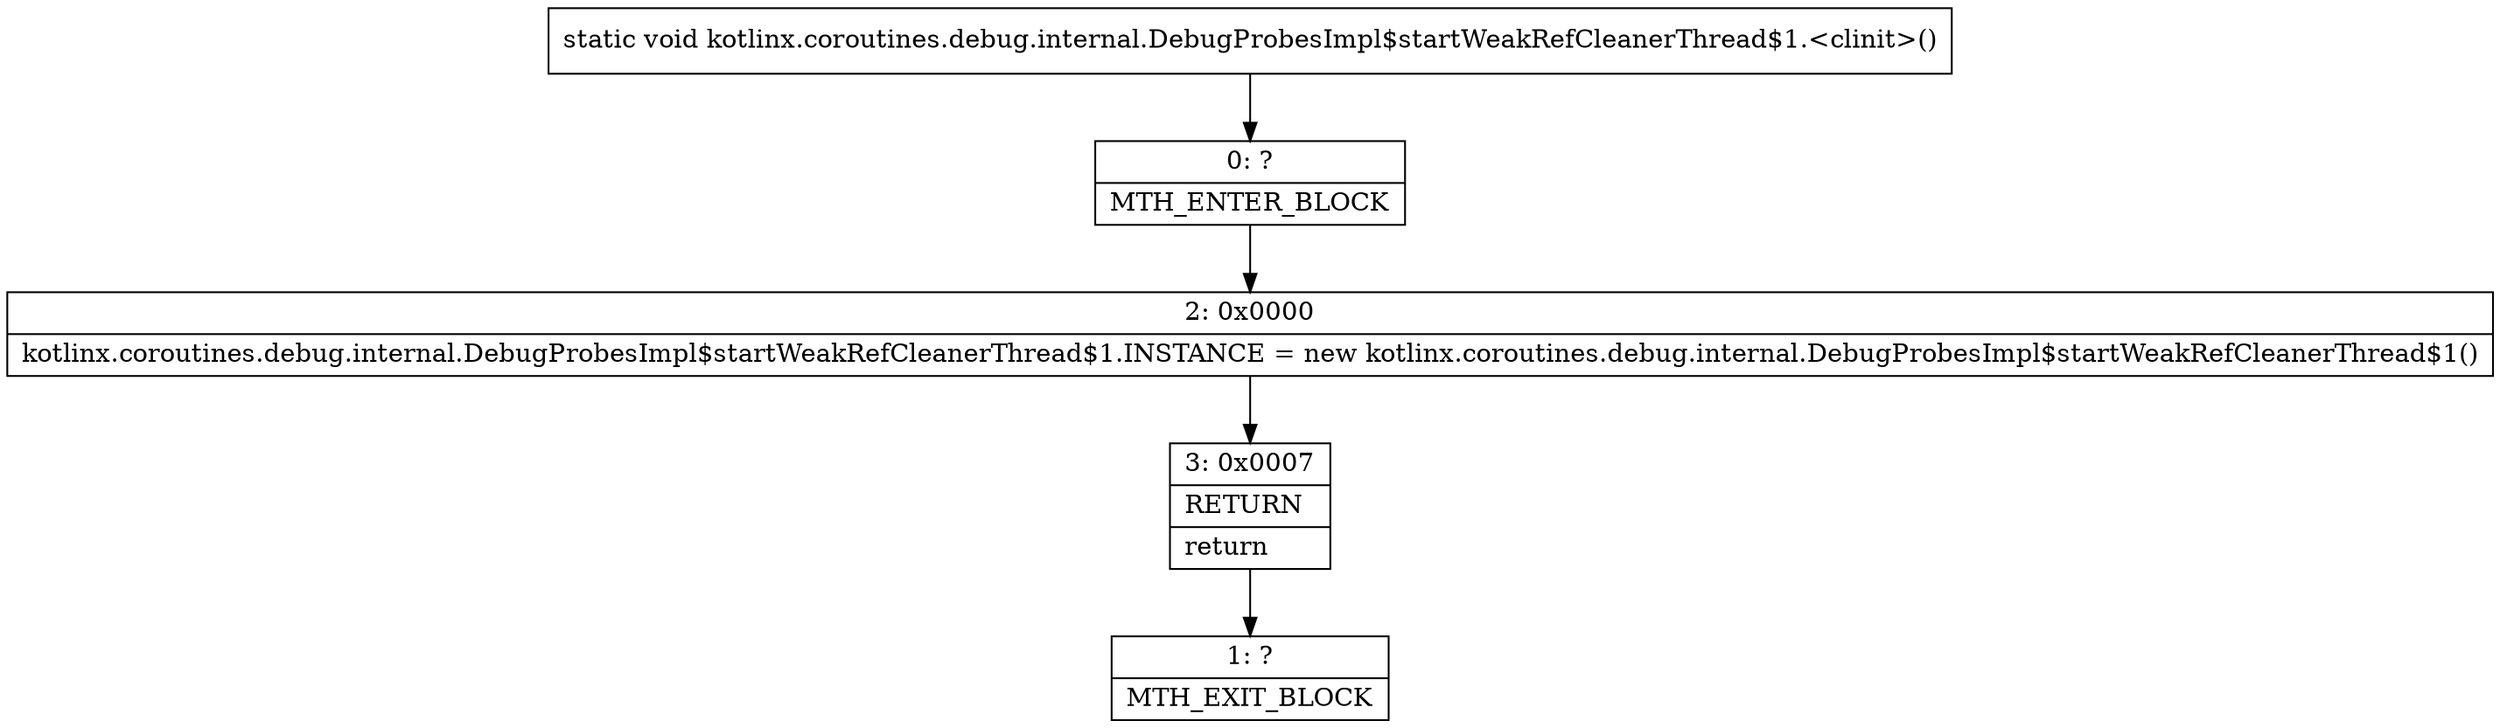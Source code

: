 digraph "CFG forkotlinx.coroutines.debug.internal.DebugProbesImpl$startWeakRefCleanerThread$1.\<clinit\>()V" {
Node_0 [shape=record,label="{0\:\ ?|MTH_ENTER_BLOCK\l}"];
Node_2 [shape=record,label="{2\:\ 0x0000|kotlinx.coroutines.debug.internal.DebugProbesImpl$startWeakRefCleanerThread$1.INSTANCE = new kotlinx.coroutines.debug.internal.DebugProbesImpl$startWeakRefCleanerThread$1()\l}"];
Node_3 [shape=record,label="{3\:\ 0x0007|RETURN\l|return\l}"];
Node_1 [shape=record,label="{1\:\ ?|MTH_EXIT_BLOCK\l}"];
MethodNode[shape=record,label="{static void kotlinx.coroutines.debug.internal.DebugProbesImpl$startWeakRefCleanerThread$1.\<clinit\>() }"];
MethodNode -> Node_0;Node_0 -> Node_2;
Node_2 -> Node_3;
Node_3 -> Node_1;
}

